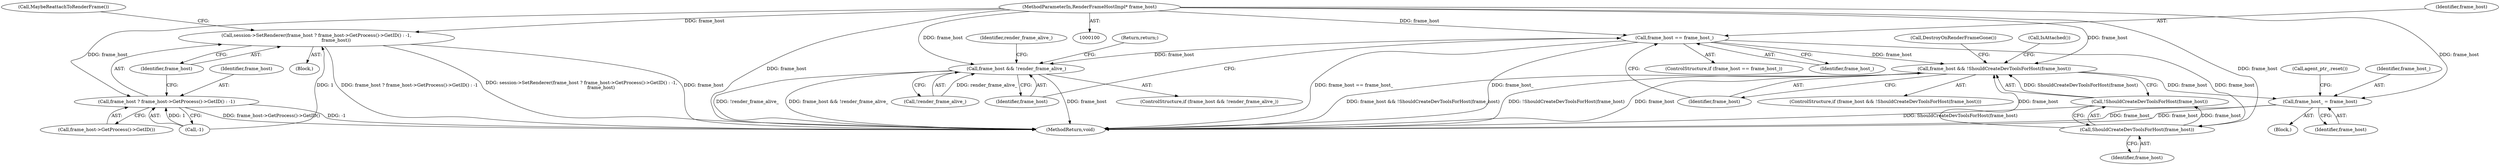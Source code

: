 digraph "0_Chrome_2aec794f26098c7a361c27d7c8f57119631cca8a_13@pointer" {
"1000101" [label="(MethodParameterIn,RenderFrameHostImpl* frame_host)"];
"1000104" [label="(Call,frame_host == frame_host_)"];
"1000109" [label="(Call,frame_host && !render_frame_alive_)"];
"1000122" [label="(Call,frame_host && !ShouldCreateDevToolsForHost(frame_host))"];
"1000133" [label="(Call,frame_host_ = frame_host)"];
"1000125" [label="(Call,ShouldCreateDevToolsForHost(frame_host))"];
"1000124" [label="(Call,!ShouldCreateDevToolsForHost(frame_host))"];
"1000156" [label="(Call,session->SetRenderer(frame_host ? frame_host->GetProcess()->GetID() : -1,\n                           frame_host))"];
"1000157" [label="(Call,frame_host ? frame_host->GetProcess()->GetID() : -1)"];
"1000160" [label="(Call,-1)"];
"1000135" [label="(Identifier,frame_host)"];
"1000157" [label="(Call,frame_host ? frame_host->GetProcess()->GetID() : -1)"];
"1000104" [label="(Call,frame_host == frame_host_)"];
"1000103" [label="(ControlStructure,if (frame_host == frame_host_))"];
"1000128" [label="(Call,DestroyOnRenderFrameGone())"];
"1000156" [label="(Call,session->SetRenderer(frame_host ? frame_host->GetProcess()->GetID() : -1,\n                           frame_host))"];
"1000163" [label="(Call,MaybeReattachToRenderFrame())"];
"1000111" [label="(Call,!render_frame_alive_)"];
"1000158" [label="(Identifier,frame_host)"];
"1000115" [label="(Identifier,render_frame_alive_)"];
"1000162" [label="(Identifier,frame_host)"];
"1000155" [label="(Block,)"];
"1000122" [label="(Call,frame_host && !ShouldCreateDevToolsForHost(frame_host))"];
"1000108" [label="(ControlStructure,if (frame_host && !render_frame_alive_))"];
"1000109" [label="(Call,frame_host && !render_frame_alive_)"];
"1000136" [label="(Call,agent_ptr_.reset())"];
"1000125" [label="(Call,ShouldCreateDevToolsForHost(frame_host))"];
"1000134" [label="(Identifier,frame_host_)"];
"1000159" [label="(Call,frame_host->GetProcess()->GetID())"];
"1000131" [label="(Call,IsAttached())"];
"1000121" [label="(ControlStructure,if (frame_host && !ShouldCreateDevToolsForHost(frame_host)))"];
"1000133" [label="(Call,frame_host_ = frame_host)"];
"1000110" [label="(Identifier,frame_host)"];
"1000102" [label="(Block,)"];
"1000164" [label="(MethodReturn,void)"];
"1000126" [label="(Identifier,frame_host)"];
"1000101" [label="(MethodParameterIn,RenderFrameHostImpl* frame_host)"];
"1000105" [label="(Identifier,frame_host)"];
"1000120" [label="(Return,return;)"];
"1000106" [label="(Identifier,frame_host_)"];
"1000123" [label="(Identifier,frame_host)"];
"1000124" [label="(Call,!ShouldCreateDevToolsForHost(frame_host))"];
"1000101" -> "1000100"  [label="AST: "];
"1000101" -> "1000164"  [label="DDG: frame_host"];
"1000101" -> "1000104"  [label="DDG: frame_host"];
"1000101" -> "1000109"  [label="DDG: frame_host"];
"1000101" -> "1000122"  [label="DDG: frame_host"];
"1000101" -> "1000125"  [label="DDG: frame_host"];
"1000101" -> "1000133"  [label="DDG: frame_host"];
"1000101" -> "1000156"  [label="DDG: frame_host"];
"1000101" -> "1000157"  [label="DDG: frame_host"];
"1000104" -> "1000103"  [label="AST: "];
"1000104" -> "1000106"  [label="CFG: "];
"1000105" -> "1000104"  [label="AST: "];
"1000106" -> "1000104"  [label="AST: "];
"1000110" -> "1000104"  [label="CFG: "];
"1000123" -> "1000104"  [label="CFG: "];
"1000104" -> "1000164"  [label="DDG: frame_host == frame_host_"];
"1000104" -> "1000164"  [label="DDG: frame_host_"];
"1000104" -> "1000109"  [label="DDG: frame_host"];
"1000104" -> "1000122"  [label="DDG: frame_host"];
"1000104" -> "1000125"  [label="DDG: frame_host"];
"1000109" -> "1000108"  [label="AST: "];
"1000109" -> "1000110"  [label="CFG: "];
"1000109" -> "1000111"  [label="CFG: "];
"1000110" -> "1000109"  [label="AST: "];
"1000111" -> "1000109"  [label="AST: "];
"1000115" -> "1000109"  [label="CFG: "];
"1000120" -> "1000109"  [label="CFG: "];
"1000109" -> "1000164"  [label="DDG: frame_host"];
"1000109" -> "1000164"  [label="DDG: !render_frame_alive_"];
"1000109" -> "1000164"  [label="DDG: frame_host && !render_frame_alive_"];
"1000111" -> "1000109"  [label="DDG: render_frame_alive_"];
"1000122" -> "1000121"  [label="AST: "];
"1000122" -> "1000123"  [label="CFG: "];
"1000122" -> "1000124"  [label="CFG: "];
"1000123" -> "1000122"  [label="AST: "];
"1000124" -> "1000122"  [label="AST: "];
"1000128" -> "1000122"  [label="CFG: "];
"1000131" -> "1000122"  [label="CFG: "];
"1000122" -> "1000164"  [label="DDG: !ShouldCreateDevToolsForHost(frame_host)"];
"1000122" -> "1000164"  [label="DDG: frame_host"];
"1000122" -> "1000164"  [label="DDG: frame_host && !ShouldCreateDevToolsForHost(frame_host)"];
"1000125" -> "1000122"  [label="DDG: frame_host"];
"1000124" -> "1000122"  [label="DDG: ShouldCreateDevToolsForHost(frame_host)"];
"1000122" -> "1000133"  [label="DDG: frame_host"];
"1000133" -> "1000102"  [label="AST: "];
"1000133" -> "1000135"  [label="CFG: "];
"1000134" -> "1000133"  [label="AST: "];
"1000135" -> "1000133"  [label="AST: "];
"1000136" -> "1000133"  [label="CFG: "];
"1000133" -> "1000164"  [label="DDG: frame_host_"];
"1000133" -> "1000164"  [label="DDG: frame_host"];
"1000125" -> "1000124"  [label="AST: "];
"1000125" -> "1000126"  [label="CFG: "];
"1000126" -> "1000125"  [label="AST: "];
"1000124" -> "1000125"  [label="CFG: "];
"1000125" -> "1000124"  [label="DDG: frame_host"];
"1000124" -> "1000164"  [label="DDG: ShouldCreateDevToolsForHost(frame_host)"];
"1000156" -> "1000155"  [label="AST: "];
"1000156" -> "1000162"  [label="CFG: "];
"1000157" -> "1000156"  [label="AST: "];
"1000162" -> "1000156"  [label="AST: "];
"1000163" -> "1000156"  [label="CFG: "];
"1000156" -> "1000164"  [label="DDG: frame_host ? frame_host->GetProcess()->GetID() : -1"];
"1000156" -> "1000164"  [label="DDG: session->SetRenderer(frame_host ? frame_host->GetProcess()->GetID() : -1,\n                           frame_host)"];
"1000156" -> "1000164"  [label="DDG: frame_host"];
"1000160" -> "1000156"  [label="DDG: 1"];
"1000157" -> "1000159"  [label="CFG: "];
"1000157" -> "1000160"  [label="CFG: "];
"1000158" -> "1000157"  [label="AST: "];
"1000159" -> "1000157"  [label="AST: "];
"1000160" -> "1000157"  [label="AST: "];
"1000162" -> "1000157"  [label="CFG: "];
"1000157" -> "1000164"  [label="DDG: frame_host->GetProcess()->GetID()"];
"1000157" -> "1000164"  [label="DDG: -1"];
"1000160" -> "1000157"  [label="DDG: 1"];
}
